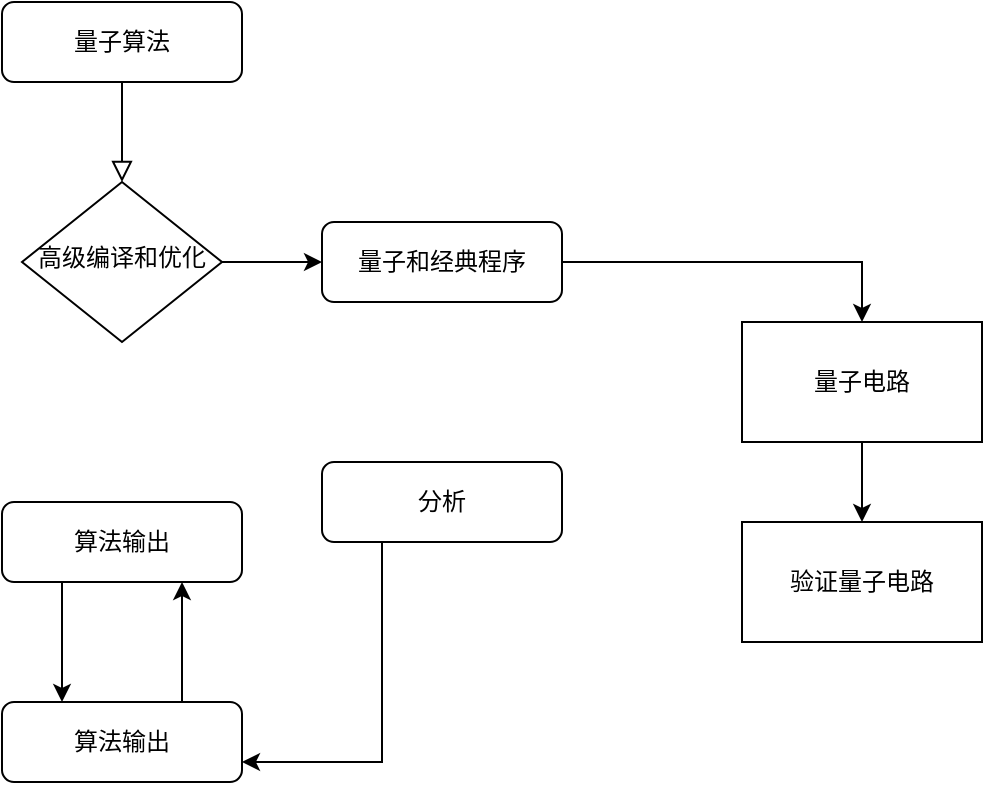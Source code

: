 <mxfile version="13.5.8" type="github">
  <diagram id="C5RBs43oDa-KdzZeNtuy" name="Page-1">
    <mxGraphModel grid="1" shadow="0" math="0" pageHeight="1169" pageWidth="827" pageScale="1" page="1" fold="1" arrows="1" connect="1" tooltips="1" guides="1" gridSize="10" dy="506" dx="782">
      <root>
        <mxCell id="WIyWlLk6GJQsqaUBKTNV-0" />
        <mxCell id="WIyWlLk6GJQsqaUBKTNV-1" parent="WIyWlLk6GJQsqaUBKTNV-0" />
        <mxCell id="WIyWlLk6GJQsqaUBKTNV-2" value="" parent="WIyWlLk6GJQsqaUBKTNV-1" edge="1" target="WIyWlLk6GJQsqaUBKTNV-6" source="WIyWlLk6GJQsqaUBKTNV-3" style="rounded=0;html=1;jettySize=auto;orthogonalLoop=1;fontSize=11;endArrow=block;endFill=0;endSize=8;strokeWidth=1;shadow=0;labelBackgroundColor=none;edgeStyle=orthogonalEdgeStyle;">
          <mxGeometry as="geometry" relative="1" />
        </mxCell>
        <mxCell id="WIyWlLk6GJQsqaUBKTNV-3" value="量子算法" parent="WIyWlLk6GJQsqaUBKTNV-1" style="rounded=1;whiteSpace=wrap;html=1;fontSize=12;glass=0;strokeWidth=1;shadow=0;" vertex="1">
          <mxGeometry as="geometry" height="40" width="120" y="80" x="160" />
        </mxCell>
        <mxCell id="JpG2KGv7KNXfuL8RFDFC-4" value="" parent="WIyWlLk6GJQsqaUBKTNV-1" edge="1" target="WIyWlLk6GJQsqaUBKTNV-7" source="WIyWlLk6GJQsqaUBKTNV-6" style="edgeStyle=orthogonalEdgeStyle;rounded=0;orthogonalLoop=1;jettySize=auto;html=1;">
          <mxGeometry as="geometry" relative="1" />
        </mxCell>
        <mxCell id="WIyWlLk6GJQsqaUBKTNV-6" value="高级编译和优化" parent="WIyWlLk6GJQsqaUBKTNV-1" style="rhombus;whiteSpace=wrap;html=1;shadow=0;fontFamily=Helvetica;fontSize=12;align=center;strokeWidth=1;spacing=6;spacingTop=-4;" vertex="1">
          <mxGeometry as="geometry" height="80" width="100" y="170" x="170" />
        </mxCell>
        <mxCell id="JpG2KGv7KNXfuL8RFDFC-8" value="" parent="WIyWlLk6GJQsqaUBKTNV-1" edge="1" target="JpG2KGv7KNXfuL8RFDFC-7" source="WIyWlLk6GJQsqaUBKTNV-7" style="edgeStyle=orthogonalEdgeStyle;rounded=0;orthogonalLoop=1;jettySize=auto;html=1;">
          <mxGeometry as="geometry" relative="1" />
        </mxCell>
        <mxCell id="WIyWlLk6GJQsqaUBKTNV-7" value="量子和经典程序" parent="WIyWlLk6GJQsqaUBKTNV-1" style="rounded=1;whiteSpace=wrap;html=1;fontSize=12;glass=0;strokeWidth=1;shadow=0;" vertex="1">
          <mxGeometry as="geometry" height="40" width="120" y="190" x="320" />
        </mxCell>
        <mxCell id="JpG2KGv7KNXfuL8RFDFC-1" parent="WIyWlLk6GJQsqaUBKTNV-1" edge="1" target="JpG2KGv7KNXfuL8RFDFC-0" source="WIyWlLk6GJQsqaUBKTNV-11" style="edgeStyle=orthogonalEdgeStyle;rounded=0;orthogonalLoop=1;jettySize=auto;html=1;exitX=0.75;exitY=0;exitDx=0;exitDy=0;entryX=0.75;entryY=1;entryDx=0;entryDy=0;">
          <mxGeometry as="geometry" relative="1" />
        </mxCell>
        <mxCell id="WIyWlLk6GJQsqaUBKTNV-11" value="算法输出" parent="WIyWlLk6GJQsqaUBKTNV-1" style="rounded=1;whiteSpace=wrap;html=1;fontSize=12;glass=0;strokeWidth=1;shadow=0;" vertex="1">
          <mxGeometry as="geometry" height="40" width="120" y="430" x="160" />
        </mxCell>
        <mxCell id="JpG2KGv7KNXfuL8RFDFC-6" parent="WIyWlLk6GJQsqaUBKTNV-1" edge="1" target="WIyWlLk6GJQsqaUBKTNV-11" source="WIyWlLk6GJQsqaUBKTNV-12" style="edgeStyle=orthogonalEdgeStyle;rounded=0;orthogonalLoop=1;jettySize=auto;html=1;exitX=0.25;exitY=1;exitDx=0;exitDy=0;entryX=1;entryY=0.75;entryDx=0;entryDy=0;">
          <mxGeometry as="geometry" relative="1" />
        </mxCell>
        <mxCell id="WIyWlLk6GJQsqaUBKTNV-12" value="分析" parent="WIyWlLk6GJQsqaUBKTNV-1" style="rounded=1;whiteSpace=wrap;html=1;fontSize=12;glass=0;strokeWidth=1;shadow=0;" vertex="1">
          <mxGeometry as="geometry" height="40" width="120" y="310" x="320" />
        </mxCell>
        <mxCell id="JpG2KGv7KNXfuL8RFDFC-3" parent="WIyWlLk6GJQsqaUBKTNV-1" edge="1" target="WIyWlLk6GJQsqaUBKTNV-11" source="JpG2KGv7KNXfuL8RFDFC-0" style="edgeStyle=orthogonalEdgeStyle;rounded=0;orthogonalLoop=1;jettySize=auto;html=1;exitX=0.25;exitY=1;exitDx=0;exitDy=0;entryX=0.25;entryY=0;entryDx=0;entryDy=0;">
          <mxGeometry as="geometry" relative="1" />
        </mxCell>
        <mxCell id="JpG2KGv7KNXfuL8RFDFC-0" value="算法输出" parent="WIyWlLk6GJQsqaUBKTNV-1" style="rounded=1;whiteSpace=wrap;html=1;fontSize=12;glass=0;strokeWidth=1;shadow=0;" vertex="1">
          <mxGeometry as="geometry" height="40" width="120" y="330" x="160" />
        </mxCell>
        <mxCell id="JpG2KGv7KNXfuL8RFDFC-10" value="" parent="WIyWlLk6GJQsqaUBKTNV-1" edge="1" target="JpG2KGv7KNXfuL8RFDFC-9" source="JpG2KGv7KNXfuL8RFDFC-7" style="edgeStyle=orthogonalEdgeStyle;rounded=0;orthogonalLoop=1;jettySize=auto;html=1;">
          <mxGeometry as="geometry" relative="1" />
        </mxCell>
        <mxCell id="JpG2KGv7KNXfuL8RFDFC-7" value="量子电路" parent="WIyWlLk6GJQsqaUBKTNV-1" style="rounded=0;whiteSpace=wrap;html=1;" vertex="1">
          <mxGeometry as="geometry" height="60" width="120" y="240" x="530" />
        </mxCell>
        <mxCell id="JpG2KGv7KNXfuL8RFDFC-9" value="验证量子电路" parent="WIyWlLk6GJQsqaUBKTNV-1" style="rounded=0;whiteSpace=wrap;html=1;" vertex="1">
          <mxGeometry as="geometry" height="60" width="120" y="340" x="530" />
        </mxCell>
      </root>
    </mxGraphModel>
  </diagram>
</mxfile>
